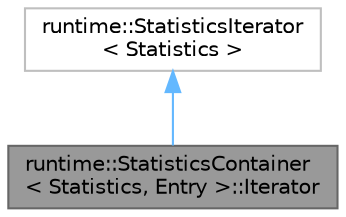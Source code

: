 digraph "runtime::StatisticsContainer&lt; Statistics, Entry &gt;::Iterator"
{
 // LATEX_PDF_SIZE
  bgcolor="transparent";
  edge [fontname=Helvetica,fontsize=10,labelfontname=Helvetica,labelfontsize=10];
  node [fontname=Helvetica,fontsize=10,shape=box,height=0.2,width=0.4];
  Node1 [id="Node000001",label="runtime::StatisticsContainer\l\< Statistics, Entry \>::Iterator",height=0.2,width=0.4,color="gray40", fillcolor="grey60", style="filled", fontcolor="black",tooltip=" "];
  Node2 -> Node1 [id="edge1_Node000001_Node000002",dir="back",color="steelblue1",style="solid",tooltip=" "];
  Node2 [id="Node000002",label="runtime::StatisticsIterator\l\< Statistics \>",height=0.2,width=0.4,color="grey75", fillcolor="white", style="filled",URL="$df/d9f/classruntime_1_1StatisticsIterator.html",tooltip=" "];
}
